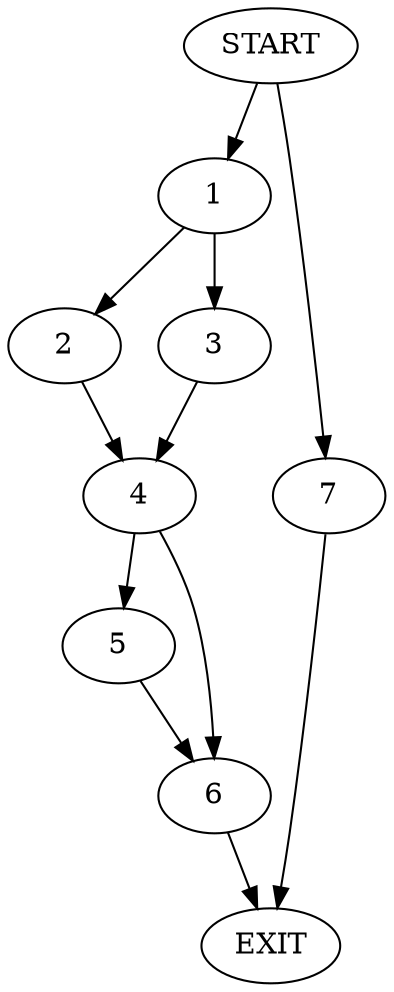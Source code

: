 digraph {
0 [label="START"]
8 [label="EXIT"]
0 -> 1
1 -> 2
1 -> 3
3 -> 4
2 -> 4
4 -> 5
4 -> 6
5 -> 6
6 -> 8
0 -> 7
7 -> 8
}
